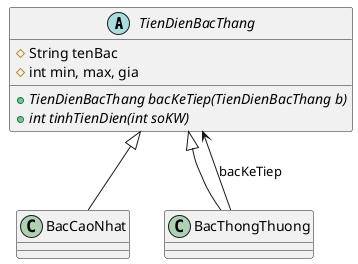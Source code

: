 @startuml
'https://plantuml.com/class-diagram

abstract class TienDienBacThang {
    # String tenBac
    # int min, max, gia
    + {abstract} TienDienBacThang bacKeTiep(TienDienBacThang b)
    + {abstract} int tinhTienDien(int soKW)
}
class BacCaoNhat
class BacThongThuong

TienDienBacThang <|-- BacCaoNhat
TienDienBacThang <|-- BacThongThuong
BacThongThuong --> TienDienBacThang: "bacKeTiep"

@enduml
